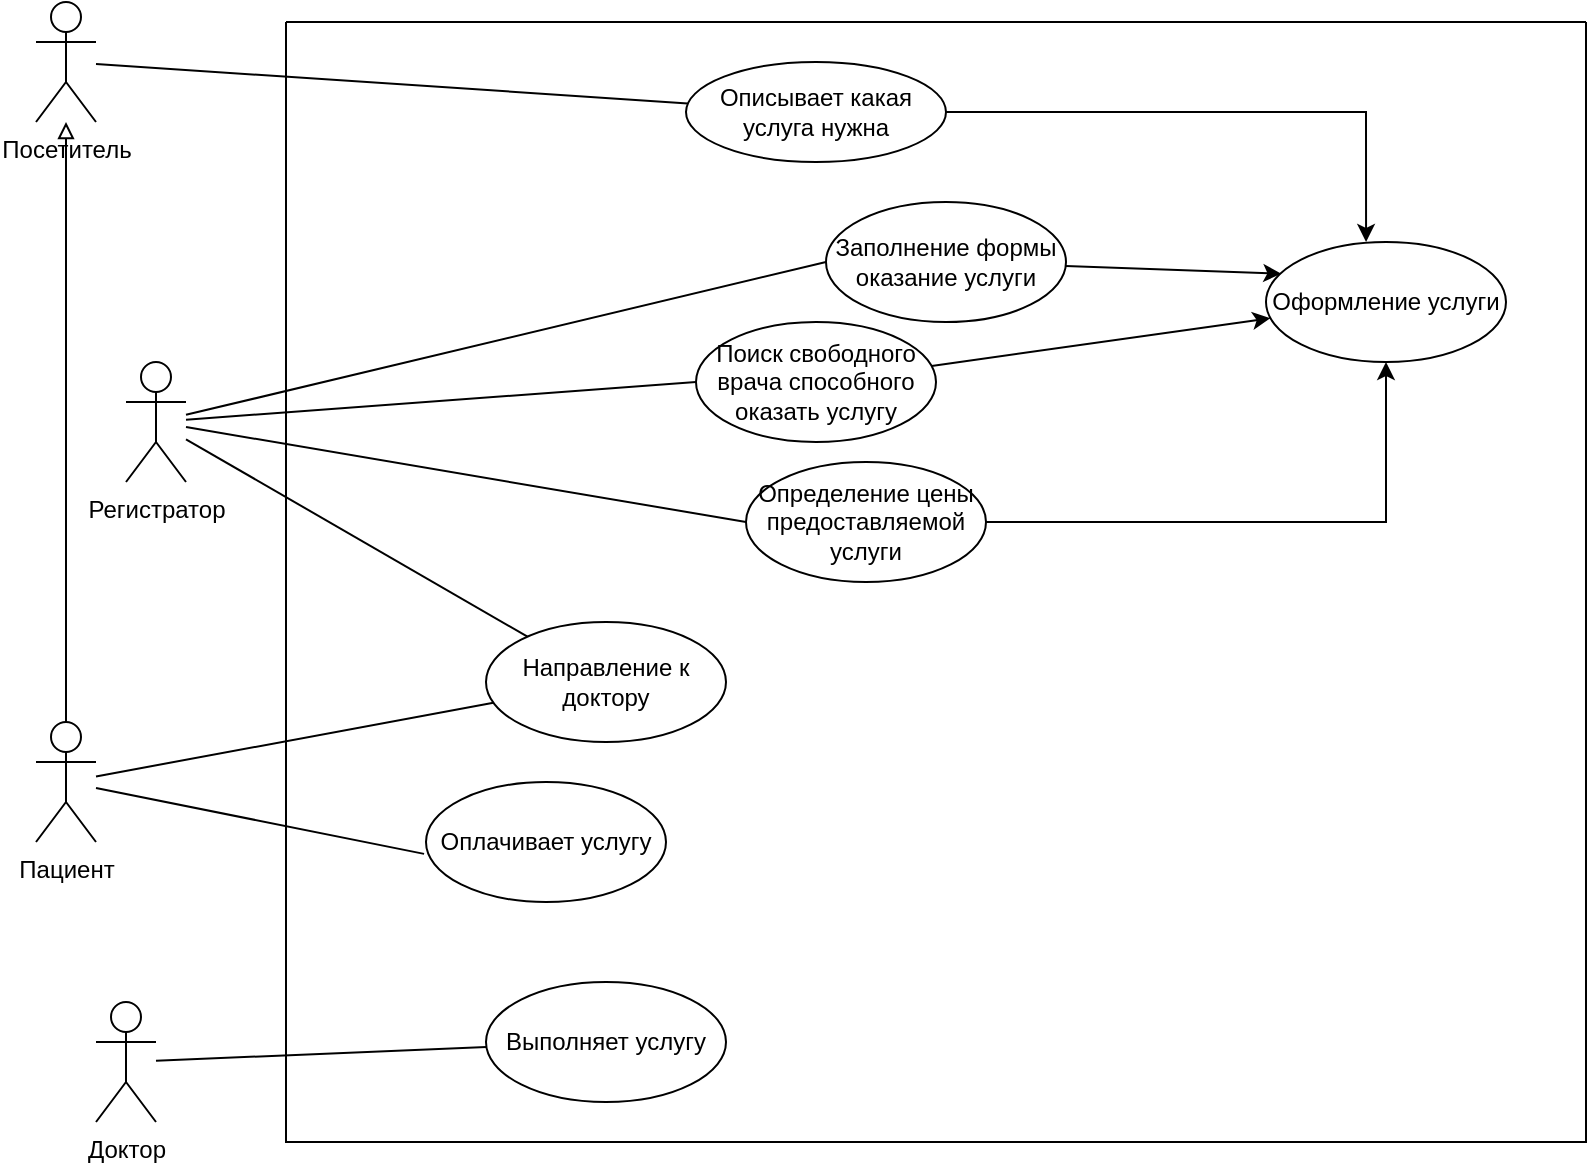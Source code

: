 <mxfile version="16.0.0" type="google" pages="3"><diagram id="WO3vFV539BZp6qF-fa_2" name="Использование"><mxGraphModel dx="980" dy="670" grid="1" gridSize="10" guides="1" tooltips="1" connect="1" arrows="1" fold="1" page="1" pageScale="1" pageWidth="1600" pageHeight="1200" math="0" shadow="0"><root><mxCell id="0"/><mxCell id="1" parent="0"/><mxCell id="hJ1q2YpZJ8dJnNRGF7Ul-36" style="edgeStyle=orthogonalEdgeStyle;rounded=0;orthogonalLoop=1;jettySize=auto;html=1;endArrow=block;endFill=0;" edge="1" parent="1" source="hJ1q2YpZJ8dJnNRGF7Ul-1" target="hJ1q2YpZJ8dJnNRGF7Ul-38"><mxGeometry relative="1" as="geometry"><mxPoint x="40" y="110" as="targetPoint"/></mxGeometry></mxCell><mxCell id="hJ1q2YpZJ8dJnNRGF7Ul-47" style="rounded=0;orthogonalLoop=1;jettySize=auto;html=1;entryX=-0.008;entryY=0.599;entryDx=0;entryDy=0;entryPerimeter=0;endArrow=none;endFill=0;" edge="1" parent="1" source="hJ1q2YpZJ8dJnNRGF7Ul-1" target="hJ1q2YpZJ8dJnNRGF7Ul-44"><mxGeometry relative="1" as="geometry"/></mxCell><mxCell id="hJ1q2YpZJ8dJnNRGF7Ul-1" value="Пациент" style="shape=umlActor;verticalLabelPosition=bottom;verticalAlign=top;html=1;outlineConnect=0;" vertex="1" parent="1"><mxGeometry x="25" y="400" width="30" height="60" as="geometry"/></mxCell><mxCell id="hJ1q2YpZJ8dJnNRGF7Ul-40" style="rounded=0;orthogonalLoop=1;jettySize=auto;html=1;entryX=0;entryY=0.5;entryDx=0;entryDy=0;endArrow=none;endFill=0;" edge="1" parent="1" source="hJ1q2YpZJ8dJnNRGF7Ul-9" target="hJ1q2YpZJ8dJnNRGF7Ul-27"><mxGeometry relative="1" as="geometry"/></mxCell><mxCell id="hJ1q2YpZJ8dJnNRGF7Ul-41" style="rounded=0;orthogonalLoop=1;jettySize=auto;html=1;entryX=0;entryY=0.5;entryDx=0;entryDy=0;endArrow=none;endFill=0;" edge="1" parent="1" source="hJ1q2YpZJ8dJnNRGF7Ul-9" target="hJ1q2YpZJ8dJnNRGF7Ul-28"><mxGeometry relative="1" as="geometry"><mxPoint x="280" y="230" as="targetPoint"/></mxGeometry></mxCell><mxCell id="hJ1q2YpZJ8dJnNRGF7Ul-42" style="rounded=0;orthogonalLoop=1;jettySize=auto;html=1;entryX=0;entryY=0.5;entryDx=0;entryDy=0;endArrow=none;endFill=0;" edge="1" parent="1" source="hJ1q2YpZJ8dJnNRGF7Ul-9" target="hJ1q2YpZJ8dJnNRGF7Ul-30"><mxGeometry relative="1" as="geometry"/></mxCell><mxCell id="hJ1q2YpZJ8dJnNRGF7Ul-48" style="rounded=0;orthogonalLoop=1;jettySize=auto;html=1;endArrow=none;endFill=0;" edge="1" parent="1" source="hJ1q2YpZJ8dJnNRGF7Ul-9" target="hJ1q2YpZJ8dJnNRGF7Ul-35"><mxGeometry relative="1" as="geometry"/></mxCell><mxCell id="hJ1q2YpZJ8dJnNRGF7Ul-9" value="Регистратор" style="shape=umlActor;verticalLabelPosition=bottom;verticalAlign=top;html=1;outlineConnect=0;" vertex="1" parent="1"><mxGeometry x="70" y="220" width="30" height="60" as="geometry"/></mxCell><mxCell id="hJ1q2YpZJ8dJnNRGF7Ul-46" style="rounded=0;orthogonalLoop=1;jettySize=auto;html=1;endArrow=none;endFill=0;" edge="1" parent="1" source="hJ1q2YpZJ8dJnNRGF7Ul-12" target="hJ1q2YpZJ8dJnNRGF7Ul-45"><mxGeometry relative="1" as="geometry"/></mxCell><mxCell id="hJ1q2YpZJ8dJnNRGF7Ul-12" value="Доктор" style="shape=umlActor;verticalLabelPosition=bottom;verticalAlign=top;html=1;outlineConnect=0;" vertex="1" parent="1"><mxGeometry x="55" y="540" width="30" height="60" as="geometry"/></mxCell><mxCell id="hJ1q2YpZJ8dJnNRGF7Ul-39" style="rounded=0;orthogonalLoop=1;jettySize=auto;html=1;endArrow=none;endFill=0;" edge="1" parent="1" source="hJ1q2YpZJ8dJnNRGF7Ul-38" target="hJ1q2YpZJ8dJnNRGF7Ul-25"><mxGeometry relative="1" as="geometry"/></mxCell><mxCell id="hJ1q2YpZJ8dJnNRGF7Ul-38" value="Посетитель" style="shape=umlActor;verticalLabelPosition=bottom;verticalAlign=top;html=1;outlineConnect=0;" vertex="1" parent="1"><mxGeometry x="25" y="40" width="30" height="60" as="geometry"/></mxCell><mxCell id="hJ1q2YpZJ8dJnNRGF7Ul-43" value="" style="swimlane;startSize=0;" vertex="1" parent="1"><mxGeometry x="150" y="50" width="650" height="560" as="geometry"/></mxCell><mxCell id="hJ1q2YpZJ8dJnNRGF7Ul-35" value="Направление к доктору" style="ellipse;whiteSpace=wrap;html=1;" vertex="1" parent="hJ1q2YpZJ8dJnNRGF7Ul-43"><mxGeometry x="100" y="300" width="120" height="60" as="geometry"/></mxCell><mxCell id="hJ1q2YpZJ8dJnNRGF7Ul-44" value="Оплачивает услугу" style="ellipse;whiteSpace=wrap;html=1;" vertex="1" parent="hJ1q2YpZJ8dJnNRGF7Ul-43"><mxGeometry x="70" y="380" width="120" height="60" as="geometry"/></mxCell><mxCell id="hJ1q2YpZJ8dJnNRGF7Ul-45" value="Выполняет услугу" style="ellipse;whiteSpace=wrap;html=1;" vertex="1" parent="hJ1q2YpZJ8dJnNRGF7Ul-43"><mxGeometry x="100" y="480" width="120" height="60" as="geometry"/></mxCell><mxCell id="hJ1q2YpZJ8dJnNRGF7Ul-25" value="Описывает какая услуга нужна" style="ellipse;whiteSpace=wrap;html=1;" vertex="1" parent="hJ1q2YpZJ8dJnNRGF7Ul-43"><mxGeometry x="200" y="20" width="130" height="50" as="geometry"/></mxCell><mxCell id="hJ1q2YpZJ8dJnNRGF7Ul-29" value="Оформление услуги" style="ellipse;whiteSpace=wrap;html=1;" vertex="1" parent="hJ1q2YpZJ8dJnNRGF7Ul-43"><mxGeometry x="490" y="110" width="120" height="60" as="geometry"/></mxCell><mxCell id="hJ1q2YpZJ8dJnNRGF7Ul-26" style="edgeStyle=orthogonalEdgeStyle;rounded=0;orthogonalLoop=1;jettySize=auto;html=1;entryX=0.417;entryY=0;entryDx=0;entryDy=0;entryPerimeter=0;" edge="1" parent="hJ1q2YpZJ8dJnNRGF7Ul-43" source="hJ1q2YpZJ8dJnNRGF7Ul-25" target="hJ1q2YpZJ8dJnNRGF7Ul-29"><mxGeometry relative="1" as="geometry"><mxPoint x="310" y="90" as="targetPoint"/></mxGeometry></mxCell><mxCell id="hJ1q2YpZJ8dJnNRGF7Ul-27" value="Заполнение формы оказание услуги" style="ellipse;whiteSpace=wrap;html=1;" vertex="1" parent="hJ1q2YpZJ8dJnNRGF7Ul-43"><mxGeometry x="270" y="90" width="120" height="60" as="geometry"/></mxCell><mxCell id="hJ1q2YpZJ8dJnNRGF7Ul-31" style="rounded=0;orthogonalLoop=1;jettySize=auto;html=1;entryX=0.064;entryY=0.264;entryDx=0;entryDy=0;entryPerimeter=0;" edge="1" parent="hJ1q2YpZJ8dJnNRGF7Ul-43" source="hJ1q2YpZJ8dJnNRGF7Ul-27" target="hJ1q2YpZJ8dJnNRGF7Ul-29"><mxGeometry relative="1" as="geometry"/></mxCell><mxCell id="hJ1q2YpZJ8dJnNRGF7Ul-28" value="Поиск свободного врача способного оказать услугу" style="ellipse;whiteSpace=wrap;html=1;" vertex="1" parent="hJ1q2YpZJ8dJnNRGF7Ul-43"><mxGeometry x="205" y="150" width="120" height="60" as="geometry"/></mxCell><mxCell id="hJ1q2YpZJ8dJnNRGF7Ul-32" style="rounded=0;orthogonalLoop=1;jettySize=auto;html=1;" edge="1" parent="hJ1q2YpZJ8dJnNRGF7Ul-43" source="hJ1q2YpZJ8dJnNRGF7Ul-28" target="hJ1q2YpZJ8dJnNRGF7Ul-29"><mxGeometry relative="1" as="geometry"/></mxCell><mxCell id="hJ1q2YpZJ8dJnNRGF7Ul-30" value="Определение цены предоставляемой услуги" style="ellipse;whiteSpace=wrap;html=1;" vertex="1" parent="hJ1q2YpZJ8dJnNRGF7Ul-43"><mxGeometry x="230" y="220" width="120" height="60" as="geometry"/></mxCell><mxCell id="hJ1q2YpZJ8dJnNRGF7Ul-33" style="edgeStyle=orthogonalEdgeStyle;rounded=0;orthogonalLoop=1;jettySize=auto;html=1;" edge="1" parent="hJ1q2YpZJ8dJnNRGF7Ul-43" source="hJ1q2YpZJ8dJnNRGF7Ul-30" target="hJ1q2YpZJ8dJnNRGF7Ul-29"><mxGeometry relative="1" as="geometry"><Array as="points"/></mxGeometry></mxCell><mxCell id="hJ1q2YpZJ8dJnNRGF7Ul-49" style="edgeStyle=none;rounded=0;orthogonalLoop=1;jettySize=auto;html=1;endArrow=none;endFill=0;" edge="1" parent="1" source="hJ1q2YpZJ8dJnNRGF7Ul-35" target="hJ1q2YpZJ8dJnNRGF7Ul-1"><mxGeometry relative="1" as="geometry"/></mxCell></root></mxGraphModel></diagram><diagram id="8L0AFQ7ZkHdZnWDP65-K" name="Взаимодействие"><mxGraphModel dx="1186" dy="1638" grid="1" gridSize="10" guides="1" tooltips="1" connect="1" arrows="1" fold="1" page="1" pageScale="1" pageWidth="1169" pageHeight="827" math="0" shadow="0"><root><mxCell id="nLtH_bfqLKeo-lqKY7CS-0"/><mxCell id="nLtH_bfqLKeo-lqKY7CS-1" parent="nLtH_bfqLKeo-lqKY7CS-0"/><mxCell id="g1iVJtHVV6po4Rgz8x7W-12" value="" style="endArrow=classic;html=1;rounded=0;" edge="1" parent="nLtH_bfqLKeo-lqKY7CS-1"><mxGeometry width="50" height="50" relative="1" as="geometry"><mxPoint x="50" y="110" as="sourcePoint"/><mxPoint x="200" y="110" as="targetPoint"/></mxGeometry></mxCell><mxCell id="g1iVJtHVV6po4Rgz8x7W-13" value="выбор услуги" style="edgeLabel;html=1;align=center;verticalAlign=middle;resizable=0;points=[];" vertex="1" connectable="0" parent="g1iVJtHVV6po4Rgz8x7W-12"><mxGeometry x="0.3" y="-2" relative="1" as="geometry"><mxPoint x="-34" y="-2" as="offset"/></mxGeometry></mxCell><mxCell id="g1iVJtHVV6po4Rgz8x7W-17" style="edgeStyle=none;rounded=0;orthogonalLoop=1;jettySize=auto;html=1;endArrow=classic;endFill=1;" edge="1" parent="nLtH_bfqLKeo-lqKY7CS-1"><mxGeometry relative="1" as="geometry"><mxPoint x="450" y="129" as="targetPoint"/><mxPoint x="230" y="129" as="sourcePoint"/></mxGeometry></mxCell><mxCell id="g1iVJtHVV6po4Rgz8x7W-18" value="Поиск доступного доктора" style="edgeLabel;html=1;align=center;verticalAlign=middle;resizable=0;points=[];" vertex="1" connectable="0" parent="g1iVJtHVV6po4Rgz8x7W-17"><mxGeometry x="-0.193" y="1" relative="1" as="geometry"><mxPoint x="11" y="1" as="offset"/></mxGeometry></mxCell><mxCell id="HDw3jxvvD_zB67V7CnGv-9" style="edgeStyle=none;rounded=0;orthogonalLoop=1;jettySize=auto;html=1;endArrow=classic;endFill=1;" edge="1" parent="nLtH_bfqLKeo-lqKY7CS-1"><mxGeometry relative="1" as="geometry"><mxPoint x="470" y="190" as="targetPoint"/><mxPoint x="230" y="190" as="sourcePoint"/></mxGeometry></mxCell><mxCell id="HDw3jxvvD_zB67V7CnGv-10" value="открытие формы ввода данных пациента" style="edgeLabel;html=1;align=center;verticalAlign=middle;resizable=0;points=[];" vertex="1" connectable="0" parent="HDw3jxvvD_zB67V7CnGv-9"><mxGeometry x="-0.227" y="1" relative="1" as="geometry"><mxPoint x="9" as="offset"/></mxGeometry></mxCell><mxCell id="g1iVJtHVV6po4Rgz8x7W-14" value="" style="whiteSpace=wrap;html=1;" vertex="1" parent="nLtH_bfqLKeo-lqKY7CS-1"><mxGeometry x="210" y="100" width="10" height="250" as="geometry"/></mxCell><mxCell id="HDw3jxvvD_zB67V7CnGv-2" style="edgeStyle=none;rounded=0;orthogonalLoop=1;jettySize=auto;html=1;endArrow=classic;endFill=1;" edge="1" parent="nLtH_bfqLKeo-lqKY7CS-1"><mxGeometry relative="1" as="geometry"><mxPoint x="440" y="150" as="sourcePoint"/><mxPoint x="230" y="150" as="targetPoint"/></mxGeometry></mxCell><mxCell id="HDw3jxvvD_zB67V7CnGv-3" value="вывод списка доступных докторов" style="edgeLabel;html=1;align=center;verticalAlign=middle;resizable=0;points=[];" vertex="1" connectable="0" parent="HDw3jxvvD_zB67V7CnGv-2"><mxGeometry x="0.18" y="-3" relative="1" as="geometry"><mxPoint x="22" y="3" as="offset"/></mxGeometry></mxCell><mxCell id="HDw3jxvvD_zB67V7CnGv-0" value="" style="whiteSpace=wrap;html=1;" vertex="1" parent="nLtH_bfqLKeo-lqKY7CS-1"><mxGeometry x="480" y="110" width="10" height="60" as="geometry"/></mxCell><mxCell id="HDw3jxvvD_zB67V7CnGv-4" value="" style="endArrow=classic;html=1;rounded=0;endFill=1;" edge="1" parent="nLtH_bfqLKeo-lqKY7CS-1"><mxGeometry width="50" height="50" relative="1" as="geometry"><mxPoint x="50" y="190" as="sourcePoint"/><mxPoint x="200" y="190" as="targetPoint"/></mxGeometry></mxCell><mxCell id="HDw3jxvvD_zB67V7CnGv-5" value="выбор доктора" style="edgeLabel;html=1;align=center;verticalAlign=middle;resizable=0;points=[];" vertex="1" connectable="0" parent="HDw3jxvvD_zB67V7CnGv-4"><mxGeometry x="-0.43" y="2" relative="1" as="geometry"><mxPoint x="27" as="offset"/></mxGeometry></mxCell><mxCell id="HDw3jxvvD_zB67V7CnGv-8" value="формирование прайса услуг и их цен?" style="text;html=1;align=center;verticalAlign=middle;resizable=0;points=[];autosize=1;strokeColor=none;fillColor=none;" vertex="1" parent="nLtH_bfqLKeo-lqKY7CS-1"><mxGeometry x="230" y="60" width="230" height="20" as="geometry"/></mxCell><mxCell id="HDw3jxvvD_zB67V7CnGv-13" style="edgeStyle=none;rounded=0;orthogonalLoop=1;jettySize=auto;html=1;endArrow=classic;endFill=1;entryX=1;entryY=0.25;entryDx=0;entryDy=0;exitX=0.75;exitY=0;exitDx=0;exitDy=0;" edge="1" parent="nLtH_bfqLKeo-lqKY7CS-1" source="HDw3jxvvD_zB67V7CnGv-11" target="HDw3jxvvD_zB67V7CnGv-12"><mxGeometry relative="1" as="geometry"><mxPoint x="570" y="210" as="targetPoint"/><Array as="points"><mxPoint x="550" y="180"/><mxPoint x="550" y="193"/></Array></mxGeometry></mxCell><mxCell id="HDw3jxvvD_zB67V7CnGv-15" value="вывод формы ввода данных" style="edgeLabel;html=1;align=center;verticalAlign=middle;resizable=0;points=[];" vertex="1" connectable="0" parent="HDw3jxvvD_zB67V7CnGv-13"><mxGeometry x="-0.327" y="-1" relative="1" as="geometry"><mxPoint x="49" y="-1" as="offset"/></mxGeometry></mxCell><mxCell id="HDw3jxvvD_zB67V7CnGv-29" style="edgeStyle=none;rounded=0;orthogonalLoop=1;jettySize=auto;html=1;dashed=1;fontSize=9;endArrow=classic;endFill=1;" edge="1" parent="nLtH_bfqLKeo-lqKY7CS-1" source="HDw3jxvvD_zB67V7CnGv-11"><mxGeometry relative="1" as="geometry"><mxPoint x="230" y="210" as="targetPoint"/></mxGeometry></mxCell><mxCell id="HDw3jxvvD_zB67V7CnGv-11" value="" style="whiteSpace=wrap;html=1;" vertex="1" parent="nLtH_bfqLKeo-lqKY7CS-1"><mxGeometry x="480" y="180" width="10" height="60" as="geometry"/></mxCell><mxCell id="HDw3jxvvD_zB67V7CnGv-12" value="" style="whiteSpace=wrap;html=1;" vertex="1" parent="nLtH_bfqLKeo-lqKY7CS-1"><mxGeometry x="486" y="188" width="10" height="20" as="geometry"/></mxCell><mxCell id="HDw3jxvvD_zB67V7CnGv-16" value="" style="endArrow=classic;html=1;rounded=0;endFill=1;" edge="1" parent="nLtH_bfqLKeo-lqKY7CS-1"><mxGeometry width="50" height="50" relative="1" as="geometry"><mxPoint x="50" y="250" as="sourcePoint"/><mxPoint x="480" y="250" as="targetPoint"/></mxGeometry></mxCell><mxCell id="HDw3jxvvD_zB67V7CnGv-17" value="ввод данных пациента" style="edgeLabel;html=1;align=center;verticalAlign=middle;resizable=0;points=[];" vertex="1" connectable="0" parent="HDw3jxvvD_zB67V7CnGv-16"><mxGeometry x="-0.43" y="2" relative="1" as="geometry"><mxPoint x="27" as="offset"/></mxGeometry></mxCell><mxCell id="HDw3jxvvD_zB67V7CnGv-18" style="edgeStyle=none;rounded=0;orthogonalLoop=1;jettySize=auto;html=1;endArrow=classic;endFill=1;" edge="1" parent="nLtH_bfqLKeo-lqKY7CS-1"><mxGeometry relative="1" as="geometry"><mxPoint x="716" y="129" as="targetPoint"/><mxPoint x="496" y="129" as="sourcePoint"/></mxGeometry></mxCell><mxCell id="HDw3jxvvD_zB67V7CnGv-19" value="запрос на получение данных" style="edgeLabel;html=1;align=center;verticalAlign=middle;resizable=0;points=[];" vertex="1" connectable="0" parent="HDw3jxvvD_zB67V7CnGv-18"><mxGeometry x="-0.193" y="1" relative="1" as="geometry"><mxPoint x="11" y="1" as="offset"/></mxGeometry></mxCell><mxCell id="HDw3jxvvD_zB67V7CnGv-22" style="edgeStyle=none;rounded=0;orthogonalLoop=1;jettySize=auto;html=1;endArrow=classic;endFill=1;" edge="1" parent="nLtH_bfqLKeo-lqKY7CS-1"><mxGeometry relative="1" as="geometry"><mxPoint x="740" y="140" as="sourcePoint"/><mxPoint x="910" y="140" as="targetPoint"/></mxGeometry></mxCell><mxCell id="HDw3jxvvD_zB67V7CnGv-23" value="получение данных" style="edgeLabel;html=1;align=center;verticalAlign=middle;resizable=0;points=[];" vertex="1" connectable="0" parent="HDw3jxvvD_zB67V7CnGv-22"><mxGeometry x="-0.143" y="-1" relative="1" as="geometry"><mxPoint as="offset"/></mxGeometry></mxCell><mxCell id="HDw3jxvvD_zB67V7CnGv-20" value="" style="whiteSpace=wrap;html=1;" vertex="1" parent="nLtH_bfqLKeo-lqKY7CS-1"><mxGeometry x="720" y="110" width="10" height="60" as="geometry"/></mxCell><mxCell id="HDw3jxvvD_zB67V7CnGv-27" style="edgeStyle=none;rounded=0;orthogonalLoop=1;jettySize=auto;html=1;fontSize=9;endArrow=classic;endFill=1;dashed=1;" edge="1" parent="nLtH_bfqLKeo-lqKY7CS-1"><mxGeometry relative="1" as="geometry"><mxPoint x="740" y="164" as="targetPoint"/><mxPoint x="910" y="164" as="sourcePoint"/></mxGeometry></mxCell><mxCell id="HDw3jxvvD_zB67V7CnGv-28" value="передача списка доступных докторов" style="edgeLabel;html=1;align=center;verticalAlign=middle;resizable=0;points=[];fontSize=9;" vertex="1" connectable="0" parent="HDw3jxvvD_zB67V7CnGv-27"><mxGeometry x="0.523" y="-1" relative="1" as="geometry"><mxPoint x="47" y="1" as="offset"/></mxGeometry></mxCell><mxCell id="HDw3jxvvD_zB67V7CnGv-21" value="" style="whiteSpace=wrap;html=1;" vertex="1" parent="nLtH_bfqLKeo-lqKY7CS-1"><mxGeometry x="920" y="130" width="10" height="46" as="geometry"/></mxCell><mxCell id="HDw3jxvvD_zB67V7CnGv-24" style="edgeStyle=none;rounded=0;orthogonalLoop=1;jettySize=auto;html=1;exitX=0;exitY=0.5;exitDx=0;exitDy=0;endArrow=classic;endFill=1;" edge="1" parent="nLtH_bfqLKeo-lqKY7CS-1" source="HDw3jxvvD_zB67V7CnGv-21" target="HDw3jxvvD_zB67V7CnGv-21"><mxGeometry relative="1" as="geometry"/></mxCell><mxCell id="HDw3jxvvD_zB67V7CnGv-31" style="edgeStyle=none;rounded=0;orthogonalLoop=1;jettySize=auto;html=1;fontSize=9;endArrow=classic;endFill=1;" edge="1" parent="nLtH_bfqLKeo-lqKY7CS-1" source="HDw3jxvvD_zB67V7CnGv-30"><mxGeometry relative="1" as="geometry"><mxPoint x="720" y="280" as="targetPoint"/></mxGeometry></mxCell><mxCell id="HDw3jxvvD_zB67V7CnGv-32" value="регистрация пациента в расписании доктора" style="edgeLabel;html=1;align=center;verticalAlign=middle;resizable=0;points=[];fontSize=9;" vertex="1" connectable="0" parent="HDw3jxvvD_zB67V7CnGv-31"><mxGeometry x="-0.221" y="-1" relative="1" as="geometry"><mxPoint x="10" y="-1" as="offset"/></mxGeometry></mxCell><mxCell id="HDw3jxvvD_zB67V7CnGv-30" value="" style="whiteSpace=wrap;html=1;" vertex="1" parent="nLtH_bfqLKeo-lqKY7CS-1"><mxGeometry x="480" y="250" width="10" height="60" as="geometry"/></mxCell><mxCell id="HDw3jxvvD_zB67V7CnGv-33" value="" style="whiteSpace=wrap;html=1;" vertex="1" parent="nLtH_bfqLKeo-lqKY7CS-1"><mxGeometry x="720" y="260" width="10" height="60" as="geometry"/></mxCell><mxCell id="HDw3jxvvD_zB67V7CnGv-34" value="Посититель" style="shape=umlActor;verticalLabelPosition=bottom;verticalAlign=top;html=1;outlineConnect=0;fontSize=9;fillColor=#C9C9C9;" vertex="1" parent="nLtH_bfqLKeo-lqKY7CS-1"><mxGeometry x="110" y="10" width="30" height="60" as="geometry"/></mxCell><mxCell id="HDw3jxvvD_zB67V7CnGv-35" value="Главное меню" style="ellipse;whiteSpace=wrap;html=1;aspect=fixed;fontSize=9;fillColor=#FFFFFF;" vertex="1" parent="nLtH_bfqLKeo-lqKY7CS-1"><mxGeometry x="280" y="-30" width="80" height="80" as="geometry"/></mxCell><mxCell id="HDw3jxvvD_zB67V7CnGv-36" value="база данных" style="ellipse;whiteSpace=wrap;html=1;aspect=fixed;fontSize=9;fillColor=#FFFFFF;" vertex="1" parent="nLtH_bfqLKeo-lqKY7CS-1"><mxGeometry x="790" width="80" height="80" as="geometry"/></mxCell><mxCell id="HDw3jxvvD_zB67V7CnGv-37" value="сервер базы данных" style="ellipse;whiteSpace=wrap;html=1;aspect=fixed;fontSize=9;fillColor=#FFFFFF;" vertex="1" parent="nLtH_bfqLKeo-lqKY7CS-1"><mxGeometry x="560" y="-10" width="80" height="80" as="geometry"/></mxCell><mxCell id="HDw3jxvvD_zB67V7CnGv-39" style="edgeStyle=none;rounded=0;orthogonalLoop=1;jettySize=auto;html=1;fontSize=9;endArrow=classic;endFill=1;dashed=1;" edge="1" parent="nLtH_bfqLKeo-lqKY7CS-1"><mxGeometry relative="1" as="geometry"><mxPoint x="510" y="159.47" as="targetPoint"/><mxPoint x="690" y="159.47" as="sourcePoint"/></mxGeometry></mxCell><mxCell id="HDw3jxvvD_zB67V7CnGv-40" value="передача списка доступных докторов" style="edgeLabel;html=1;align=center;verticalAlign=middle;resizable=0;points=[];fontSize=9;" vertex="1" connectable="0" parent="HDw3jxvvD_zB67V7CnGv-39"><mxGeometry x="0.523" y="-1" relative="1" as="geometry"><mxPoint x="47" y="1" as="offset"/></mxGeometry></mxCell></root></mxGraphModel></diagram><diagram id="GpWizrYnZ4BB9LZkw-Np" name="классы"><mxGraphModel dx="1326" dy="906" grid="1" gridSize="10" guides="1" tooltips="1" connect="1" arrows="1" fold="1" page="1" pageScale="1" pageWidth="1169" pageHeight="827" math="0" shadow="0"><root><mxCell id="jiQWWh1UDMPtHvtkoPSO-0"/><mxCell id="jiQWWh1UDMPtHvtkoPSO-1" parent="jiQWWh1UDMPtHvtkoPSO-0"/><mxCell id="jiQWWh1UDMPtHvtkoPSO-18" value="&lt;p style=&quot;margin: 0px ; margin-top: 4px ; text-align: center&quot;&gt;&lt;b&gt;Entity&lt;/b&gt;&lt;/p&gt;&lt;hr size=&quot;1&quot;&gt;&lt;p style=&quot;margin: 0px ; margin-left: 4px&quot;&gt;+ id : TType&lt;/p&gt;&lt;p style=&quot;margin: 0px ; margin-left: 4px&quot;&gt;+ name : string&lt;/p&gt;" style="verticalAlign=top;align=left;overflow=fill;fontSize=12;fontFamily=Helvetica;html=1;fillColor=#FFFFFF;" vertex="1" parent="jiQWWh1UDMPtHvtkoPSO-1"><mxGeometry x="250" y="30" width="160" height="90" as="geometry"/></mxCell><mxCell id="jiQWWh1UDMPtHvtkoPSO-21" style="edgeStyle=none;rounded=0;orthogonalLoop=1;jettySize=auto;html=1;entryX=0.75;entryY=1;entryDx=0;entryDy=0;fontSize=9;endArrow=classic;endFill=1;" edge="1" parent="jiQWWh1UDMPtHvtkoPSO-1" source="jiQWWh1UDMPtHvtkoPSO-20" target="jiQWWh1UDMPtHvtkoPSO-18"><mxGeometry relative="1" as="geometry"/></mxCell><mxCell id="jiQWWh1UDMPtHvtkoPSO-20" value="&lt;p style=&quot;margin: 0px ; margin-top: 4px ; text-align: center&quot;&gt;&lt;b&gt;Medical Service&lt;/b&gt;&lt;/p&gt;&lt;hr size=&quot;1&quot;&gt;&lt;p style=&quot;margin: 0px ; margin-left: 4px&quot;&gt;+ price: decimal&lt;/p&gt;&lt;p style=&quot;margin: 0px ; margin-left: 4px&quot;&gt;+ doctor : doctor&lt;/p&gt;&lt;p style=&quot;margin: 0px ; margin-left: 4px&quot;&gt;+ patient : patient&lt;/p&gt;" style="verticalAlign=top;align=left;overflow=fill;fontSize=12;fontFamily=Helvetica;html=1;fillColor=#FFFFFF;" vertex="1" parent="jiQWWh1UDMPtHvtkoPSO-1"><mxGeometry x="320" y="260" width="160" height="90" as="geometry"/></mxCell><mxCell id="jiQWWh1UDMPtHvtkoPSO-28" style="edgeStyle=none;rounded=0;orthogonalLoop=1;jettySize=auto;html=1;entryX=0;entryY=1;entryDx=0;entryDy=0;fontSize=9;endArrow=classic;endFill=1;" edge="1" parent="jiQWWh1UDMPtHvtkoPSO-1" source="jiQWWh1UDMPtHvtkoPSO-22" target="jiQWWh1UDMPtHvtkoPSO-18"><mxGeometry relative="1" as="geometry"/></mxCell><mxCell id="jiQWWh1UDMPtHvtkoPSO-22" value="&lt;p style=&quot;margin: 0px ; margin-top: 4px ; text-align: center&quot;&gt;&lt;b&gt;Patient&lt;/b&gt;&lt;/p&gt;&lt;hr size=&quot;1&quot;&gt;&lt;p style=&quot;margin: 0px ; margin-left: 4px&quot;&gt;+ surname: string&lt;/p&gt;&lt;p style=&quot;margin: 0px ; margin-left: 4px&quot;&gt;+ insurance number: string&lt;/p&gt;&lt;p style=&quot;margin: 0px ; margin-left: 4px&quot;&gt;+ patient card : patient card&lt;/p&gt;" style="verticalAlign=top;align=left;overflow=fill;fontSize=12;fontFamily=Helvetica;html=1;fillColor=#FFFFFF;" vertex="1" parent="jiQWWh1UDMPtHvtkoPSO-1"><mxGeometry x="60" y="260" width="160" height="80" as="geometry"/></mxCell><mxCell id="jiQWWh1UDMPtHvtkoPSO-29" style="edgeStyle=none;rounded=0;orthogonalLoop=1;jettySize=auto;html=1;fontSize=9;endArrow=classic;endFill=1;" edge="1" parent="jiQWWh1UDMPtHvtkoPSO-1" source="jiQWWh1UDMPtHvtkoPSO-23" target="jiQWWh1UDMPtHvtkoPSO-18"><mxGeometry relative="1" as="geometry"/></mxCell><mxCell id="jiQWWh1UDMPtHvtkoPSO-23" value="&lt;p style=&quot;margin: 0px ; margin-top: 4px ; text-align: center&quot;&gt;&lt;b&gt;Doctor&lt;/b&gt;&lt;/p&gt;&lt;hr size=&quot;1&quot;&gt;&lt;p style=&quot;margin: 0px ; margin-left: 4px&quot;&gt;+ speciality: string&lt;/p&gt;&lt;p style=&quot;margin: 0px ; margin-left: 4px&quot;&gt;+ patients : List&amp;lt;patient&amp;gt;&lt;/p&gt;&lt;p style=&quot;margin: 0px ; margin-left: 4px&quot;&gt;+ timesheet : timesheet&lt;/p&gt;&lt;hr&gt;&amp;nbsp;+ IsFree(datetime) : bool" style="verticalAlign=top;align=left;overflow=fill;fontSize=12;fontFamily=Helvetica;html=1;fillColor=#FFFFFF;" vertex="1" parent="jiQWWh1UDMPtHvtkoPSO-1"><mxGeometry x="180" y="400" width="170" height="140" as="geometry"/></mxCell><mxCell id="jiQWWh1UDMPtHvtkoPSO-24" value="&lt;p style=&quot;margin: 0px ; margin-top: 4px ; text-align: center&quot;&gt;&lt;b&gt;TimeSheet&lt;/b&gt;&lt;/p&gt;&lt;hr size=&quot;1&quot;&gt;&lt;p style=&quot;margin: 0px ; margin-left: 4px&quot;&gt;+ id: Guid&lt;/p&gt;&lt;p style=&quot;margin: 0px ; margin-left: 4px&quot;&gt;+ doctor : doctor&lt;/p&gt;&lt;p style=&quot;margin: 0px ; margin-left: 4px&quot;&gt;+ sheets : List&amp;lt;sheet&amp;gt;&lt;/p&gt;" style="verticalAlign=top;align=left;overflow=fill;fontSize=12;fontFamily=Helvetica;html=1;fillColor=#FFFFFF;" vertex="1" parent="jiQWWh1UDMPtHvtkoPSO-1"><mxGeometry x="480" y="420" width="160" height="140" as="geometry"/></mxCell><mxCell id="jiQWWh1UDMPtHvtkoPSO-25" value="&lt;p style=&quot;margin: 0px ; margin-top: 4px ; text-align: center&quot;&gt;&lt;b&gt;Sheet&lt;/b&gt;&lt;/p&gt;&lt;hr size=&quot;1&quot;&gt;&lt;p style=&quot;margin: 0px ; margin-left: 4px&quot;&gt;+ id: Guid&lt;/p&gt;&lt;p style=&quot;margin: 0px ; margin-left: 4px&quot;&gt;+ date: datetime&lt;/p&gt;&lt;p style=&quot;margin: 0px ; margin-left: 4px&quot;&gt;+ note: string&lt;/p&gt;&lt;p style=&quot;margin: 0px ; margin-left: 4px&quot;&gt;+ patient card: patient card&lt;/p&gt;" style="verticalAlign=top;align=left;overflow=fill;fontSize=12;fontFamily=Helvetica;html=1;fillColor=#FFFFFF;" vertex="1" parent="jiQWWh1UDMPtHvtkoPSO-1"><mxGeometry x="690" y="430" width="160" height="140" as="geometry"/></mxCell><mxCell id="jiQWWh1UDMPtHvtkoPSO-26" value="&lt;p style=&quot;margin:0px;margin-top:4px;text-align:center;&quot;&gt;&lt;b&gt;Class&lt;/b&gt;&lt;/p&gt;&lt;hr size=&quot;1&quot;/&gt;&lt;p style=&quot;margin:0px;margin-left:4px;&quot;&gt;+ field: Type&lt;/p&gt;&lt;hr size=&quot;1&quot;/&gt;&lt;p style=&quot;margin:0px;margin-left:4px;&quot;&gt;+ method(): Type&lt;/p&gt;" style="verticalAlign=top;align=left;overflow=fill;fontSize=12;fontFamily=Helvetica;html=1;fillColor=#FFFFFF;" vertex="1" parent="jiQWWh1UDMPtHvtkoPSO-1"><mxGeometry x="120" y="630" width="160" height="90" as="geometry"/></mxCell></root></mxGraphModel></diagram></mxfile>